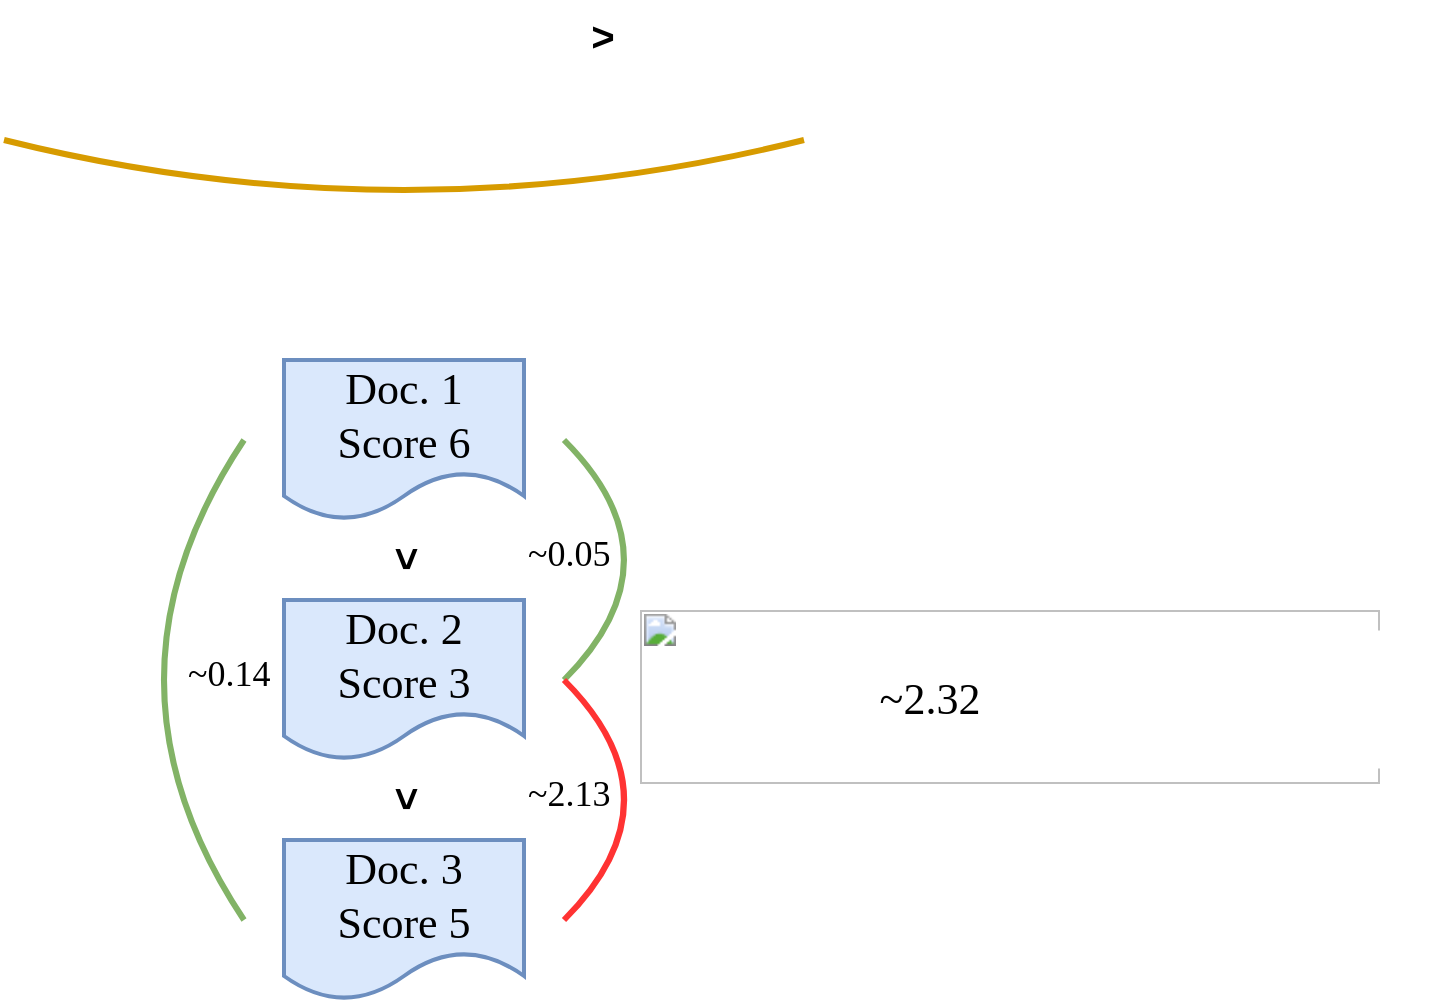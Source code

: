 <mxfile version="22.0.4" type="github">
  <diagram name="Page-1" id="Jr9EmqQMpIg_MvRCMJHc">
    <mxGraphModel dx="790" dy="419" grid="0" gridSize="10" guides="1" tooltips="1" connect="1" arrows="1" fold="1" page="1" pageScale="1" pageWidth="850" pageHeight="1400" math="0" shadow="0">
      <root>
        <mxCell id="0" />
        <mxCell id="1" parent="0" />
        <mxCell id="JBS1PhHpC5cs-RAY7hkv-1" value="&lt;font style=&quot;font-size: 22px;&quot;&gt;&lt;font face=&quot;Garamond&quot;&gt;Doc. 1&lt;br&gt;Score 6&lt;/font&gt;&lt;br&gt;&lt;/font&gt;" style="shape=document;whiteSpace=wrap;html=1;boundedLbl=1;fillColor=#dae8fc;strokeColor=#6c8ebf;strokeWidth=2;" vertex="1" parent="1">
          <mxGeometry x="320" y="440" width="120" height="80" as="geometry" />
        </mxCell>
        <mxCell id="JBS1PhHpC5cs-RAY7hkv-2" value="&lt;font style=&quot;font-size: 22px;&quot;&gt;&lt;font face=&quot;Garamond&quot;&gt;Doc. 2&lt;br&gt;Score 3&lt;/font&gt;&lt;br&gt;&lt;/font&gt;" style="shape=document;whiteSpace=wrap;html=1;boundedLbl=1;fillColor=#dae8fc;strokeColor=#6c8ebf;strokeWidth=2;" vertex="1" parent="1">
          <mxGeometry x="320" y="560" width="120" height="80" as="geometry" />
        </mxCell>
        <mxCell id="JBS1PhHpC5cs-RAY7hkv-3" value="&lt;font style=&quot;font-size: 22px;&quot;&gt;&lt;font face=&quot;Garamond&quot;&gt;Doc. 3&lt;br&gt;Score 5&lt;/font&gt;&lt;br&gt;&lt;/font&gt;" style="shape=document;whiteSpace=wrap;html=1;boundedLbl=1;fillColor=#dae8fc;strokeColor=#6c8ebf;strokeWidth=2;" vertex="1" parent="1">
          <mxGeometry x="320" y="680" width="120" height="80" as="geometry" />
        </mxCell>
        <mxCell id="JBS1PhHpC5cs-RAY7hkv-4" value="&lt;b&gt;&lt;font style=&quot;font-size: 20px;&quot;&gt;&amp;lt;&lt;/font&gt;&lt;/b&gt;" style="text;html=1;align=center;verticalAlign=middle;resizable=0;points=[];autosize=1;strokeColor=none;fillColor=none;rotation=270;" vertex="1" parent="1">
          <mxGeometry x="360" y="520" width="40" height="40" as="geometry" />
        </mxCell>
        <mxCell id="JBS1PhHpC5cs-RAY7hkv-6" value="" style="endArrow=none;html=1;strokeWidth=3;curved=1;fillColor=#d5e8d4;strokeColor=#82b366;" edge="1" parent="1">
          <mxGeometry width="50" height="50" relative="1" as="geometry">
            <mxPoint x="460" y="480" as="sourcePoint" />
            <mxPoint x="460" y="600" as="targetPoint" />
            <Array as="points">
              <mxPoint x="520" y="540" />
            </Array>
          </mxGeometry>
        </mxCell>
        <mxCell id="JBS1PhHpC5cs-RAY7hkv-9" value="&lt;font style=&quot;font-size: 18px;&quot;&gt;&lt;br&gt;&lt;/font&gt;" style="edgeLabel;html=1;align=center;verticalAlign=middle;resizable=0;points=[];labelBorderColor=none;spacingRight=0;" vertex="1" connectable="0" parent="JBS1PhHpC5cs-RAY7hkv-6">
          <mxGeometry x="-0.07" y="-16" relative="1" as="geometry">
            <mxPoint x="-2" as="offset" />
          </mxGeometry>
        </mxCell>
        <mxCell id="JBS1PhHpC5cs-RAY7hkv-11" value="" style="endArrow=none;html=1;strokeWidth=3;curved=1;fillColor=#ffe6cc;strokeColor=#d79b00;" edge="1" parent="1">
          <mxGeometry width="50" height="50" relative="1" as="geometry">
            <mxPoint x="180" y="330" as="sourcePoint" />
            <mxPoint x="580" y="330" as="targetPoint" />
            <Array as="points">
              <mxPoint x="380" y="380" />
            </Array>
          </mxGeometry>
        </mxCell>
        <mxCell id="JBS1PhHpC5cs-RAY7hkv-15" value="&lt;b&gt;&lt;font style=&quot;font-size: 20px;&quot;&gt;&amp;lt;&lt;/font&gt;&lt;/b&gt;" style="text;html=1;align=center;verticalAlign=middle;resizable=0;points=[];autosize=1;strokeColor=none;fillColor=none;rotation=180;" vertex="1" parent="1">
          <mxGeometry x="460" y="260" width="40" height="40" as="geometry" />
        </mxCell>
        <mxCell id="JBS1PhHpC5cs-RAY7hkv-17" value="&lt;span style=&quot;color: rgb(0, 0, 0); font-size: 18px; font-style: normal; font-variant-ligatures: normal; font-variant-caps: normal; font-weight: 400; letter-spacing: normal; orphans: 2; text-align: center; text-indent: 0px; text-transform: none; widows: 2; word-spacing: 0px; -webkit-text-stroke-width: 0px; background-color: rgb(255, 255, 255); text-decoration-thickness: initial; text-decoration-style: initial; text-decoration-color: initial; float: none; display: inline !important;&quot;&gt;&lt;font face=&quot;Garamond&quot;&gt;~0.05&lt;/font&gt;&lt;/span&gt;" style="text;whiteSpace=wrap;html=1;" vertex="1" parent="1">
          <mxGeometry x="440" y="520" width="50" height="30" as="geometry" />
        </mxCell>
        <mxCell id="JBS1PhHpC5cs-RAY7hkv-22" value="&lt;span style=&quot;color: rgb(0, 0, 0); font-size: 18px; font-style: normal; font-variant-ligatures: normal; font-variant-caps: normal; font-weight: 400; letter-spacing: normal; orphans: 2; text-align: center; text-indent: 0px; text-transform: none; widows: 2; word-spacing: 0px; -webkit-text-stroke-width: 0px; background-color: rgb(255, 255, 255); text-decoration-thickness: initial; text-decoration-style: initial; text-decoration-color: initial; float: none; display: inline !important;&quot;&gt;&lt;font face=&quot;Garamond&quot;&gt;~2.13&lt;/font&gt;&lt;/span&gt;" style="text;whiteSpace=wrap;html=1;" vertex="1" parent="1">
          <mxGeometry x="440" y="640" width="50" height="30" as="geometry" />
        </mxCell>
        <mxCell id="JBS1PhHpC5cs-RAY7hkv-26" value="&lt;span style=&quot;color: rgb(0, 0, 0); font-size: 18px; font-style: normal; font-variant-ligatures: normal; font-variant-caps: normal; font-weight: 400; letter-spacing: normal; orphans: 2; text-align: center; text-indent: 0px; text-transform: none; widows: 2; word-spacing: 0px; -webkit-text-stroke-width: 0px; background-color: rgb(255, 255, 255); text-decoration-thickness: initial; text-decoration-style: initial; text-decoration-color: initial; float: none; display: inline !important;&quot;&gt;&lt;font face=&quot;Garamond&quot;&gt;~0.14&lt;/font&gt;&lt;/span&gt;" style="text;whiteSpace=wrap;html=1;" vertex="1" parent="1">
          <mxGeometry x="270" y="580" width="50" height="30" as="geometry" />
        </mxCell>
        <mxCell id="JBS1PhHpC5cs-RAY7hkv-28" value="&lt;b&gt;&lt;font style=&quot;font-size: 20px;&quot;&gt;&amp;lt;&lt;/font&gt;&lt;/b&gt;" style="text;html=1;align=center;verticalAlign=middle;resizable=0;points=[];autosize=1;strokeColor=none;fillColor=none;rotation=270;" vertex="1" parent="1">
          <mxGeometry x="360" y="640" width="40" height="40" as="geometry" />
        </mxCell>
        <mxCell id="JBS1PhHpC5cs-RAY7hkv-31" value="" style="endArrow=none;html=1;strokeWidth=3;curved=1;fillColor=#ffe6cc;strokeColor=#FF3333;" edge="1" parent="1">
          <mxGeometry width="50" height="50" relative="1" as="geometry">
            <mxPoint x="460" y="600" as="sourcePoint" />
            <mxPoint x="460" y="720" as="targetPoint" />
            <Array as="points">
              <mxPoint x="520" y="660" />
            </Array>
          </mxGeometry>
        </mxCell>
        <mxCell id="JBS1PhHpC5cs-RAY7hkv-32" value="&lt;font style=&quot;font-size: 18px;&quot;&gt;&lt;br&gt;&lt;/font&gt;" style="edgeLabel;html=1;align=center;verticalAlign=middle;resizable=0;points=[];labelBorderColor=none;spacingRight=0;" vertex="1" connectable="0" parent="JBS1PhHpC5cs-RAY7hkv-31">
          <mxGeometry x="-0.07" y="-16" relative="1" as="geometry">
            <mxPoint x="-2" as="offset" />
          </mxGeometry>
        </mxCell>
        <mxCell id="JBS1PhHpC5cs-RAY7hkv-33" value="" style="endArrow=none;html=1;strokeWidth=3;curved=1;fillColor=#d5e8d4;strokeColor=#82b366;" edge="1" parent="1">
          <mxGeometry width="50" height="50" relative="1" as="geometry">
            <mxPoint x="300" y="480" as="sourcePoint" />
            <mxPoint x="300" y="720" as="targetPoint" />
            <Array as="points">
              <mxPoint x="220" y="600" />
            </Array>
          </mxGeometry>
        </mxCell>
        <mxCell id="JBS1PhHpC5cs-RAY7hkv-34" value="&lt;font style=&quot;font-size: 18px;&quot;&gt;&lt;br&gt;&lt;/font&gt;" style="edgeLabel;html=1;align=center;verticalAlign=middle;resizable=0;points=[];labelBorderColor=none;spacingRight=0;" vertex="1" connectable="0" parent="JBS1PhHpC5cs-RAY7hkv-33">
          <mxGeometry x="-0.07" y="-16" relative="1" as="geometry">
            <mxPoint x="-2" as="offset" />
          </mxGeometry>
        </mxCell>
        <mxCell id="JBS1PhHpC5cs-RAY7hkv-40" value="&lt;b style=&quot;font-weight:normal;&quot; id=&quot;docs-internal-guid-13c991f3-7fff-401f-d572-de2c6ced46fa&quot;&gt;&lt;img width=&quot;370px;&quot; height=&quot;87px;&quot; src=&quot;https://lh3.googleusercontent.com/eruUxBSYwrmudTbqMbmMoUqcklOKs5fRyl0BgOI_qAF1zevUd-FRgux_HTyXY6vn2N0TxmTr2PMN9vuIvAhja5zHTZQ6v5KmeSC_RWLp83HGfJGeAlVMrWqp3jr-bNhGIu2UYzyzrulnBOLXONLcx00hzA=s2048&quot;&gt;&lt;/b&gt;" style="text;whiteSpace=wrap;html=1;" vertex="1" parent="1">
          <mxGeometry x="496.003" y="557.997" width="398" height="112" as="geometry" />
        </mxCell>
        <mxCell id="JBS1PhHpC5cs-RAY7hkv-41" value="" style="rounded=0;whiteSpace=wrap;html=1;strokeWidth=0;strokeColor=none;" vertex="1" parent="1">
          <mxGeometry x="615" y="575" width="255" height="69" as="geometry" />
        </mxCell>
        <mxCell id="JBS1PhHpC5cs-RAY7hkv-27" value="&lt;font face=&quot;Garamond&quot; style=&quot;font-size: 22px;&quot;&gt;&amp;nbsp; ~2.32&lt;/font&gt;" style="text;html=1;align=center;verticalAlign=middle;resizable=0;points=[];autosize=1;strokeColor=none;fillColor=none;" vertex="1" parent="1">
          <mxGeometry x="597" y="590.5" width="79" height="38" as="geometry" />
        </mxCell>
      </root>
    </mxGraphModel>
  </diagram>
</mxfile>
